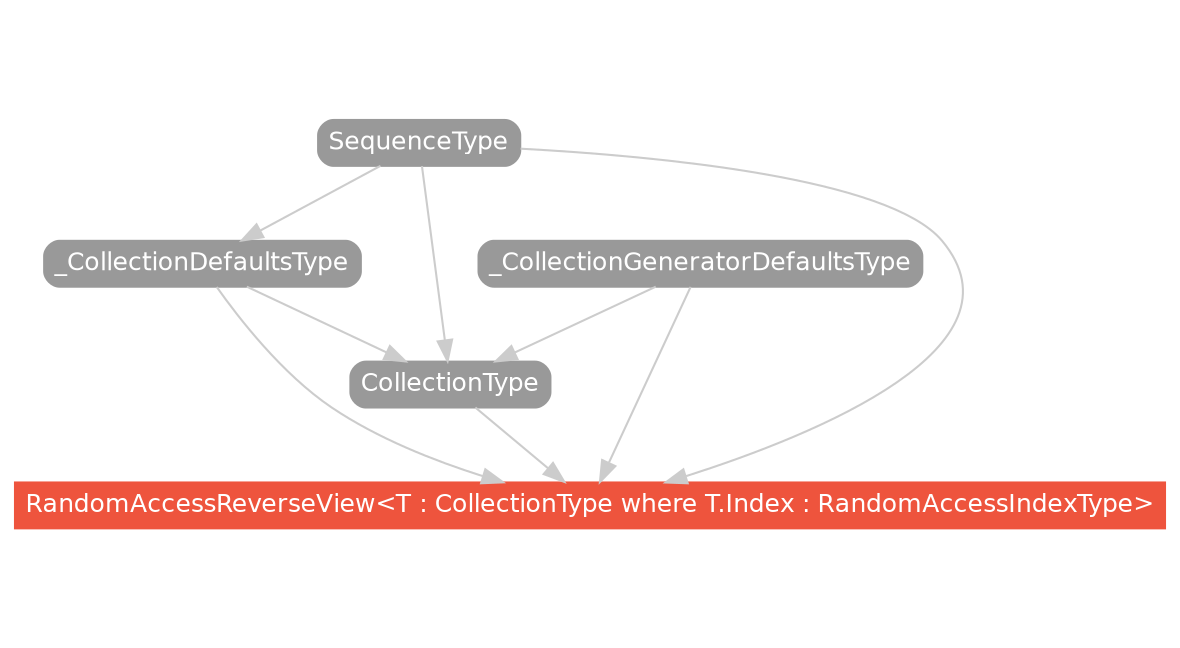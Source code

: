 strict digraph "RandomAccessReverseView<T : CollectionType where T.Index : RandomAccessIndexType> - Type Hierarchy - SwiftDoc.org" {
    pad="0.1,0.8"
    node [shape=box, style="filled,rounded", color="#999999", fillcolor="#999999", fontcolor=white, fontname=Helvetica, fontnames="Helvetica,sansserif", fontsize=12, margin="0.07,0.05", height="0.3"]
    edge [color="#cccccc"]
    "CollectionType" [URL="/protocol/CollectionType/"]
    "RandomAccessReverseView<T : CollectionType where T.Index : RandomAccessIndexType>" [URL="/type/RandomAccessReverseView/", style="filled", fillcolor="#ee543d", color="#ee543d"]
    "SequenceType" [URL="/protocol/SequenceType/"]
    "_CollectionDefaultsType" [URL="/protocol/_CollectionDefaultsType/"]
    "_CollectionGeneratorDefaultsType" [URL="/protocol/_CollectionGeneratorDefaultsType/"]    "CollectionType" -> "RandomAccessReverseView<T : CollectionType where T.Index : RandomAccessIndexType>"
    "SequenceType" -> "RandomAccessReverseView<T : CollectionType where T.Index : RandomAccessIndexType>"
    "_CollectionDefaultsType" -> "RandomAccessReverseView<T : CollectionType where T.Index : RandomAccessIndexType>"
    "_CollectionGeneratorDefaultsType" -> "RandomAccessReverseView<T : CollectionType where T.Index : RandomAccessIndexType>"
    "SequenceType" -> "CollectionType"
    "_CollectionDefaultsType" -> "CollectionType"
    "_CollectionGeneratorDefaultsType" -> "CollectionType"
    "SequenceType" -> "_CollectionDefaultsType"
    "SequenceType" -> "_CollectionDefaultsType"
    subgraph Types {
        rank = max; "RandomAccessReverseView<T : CollectionType where T.Index : RandomAccessIndexType>";
    }
}